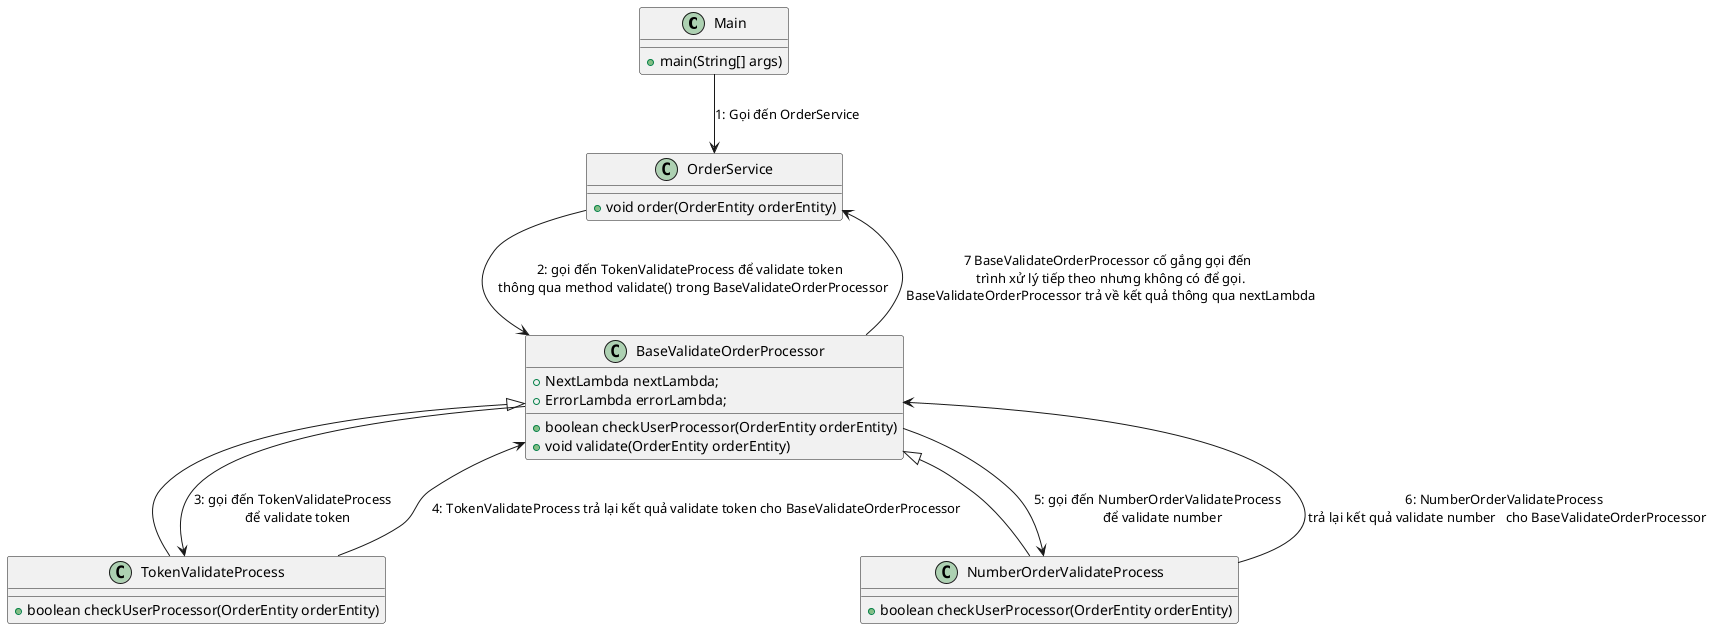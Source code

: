 @startuml
class Main{
    + main(String[] args)
}
class OrderService{
    + void order(OrderEntity orderEntity)
}
class BaseValidateOrderProcessor{
    + NextLambda nextLambda;
    +  ErrorLambda errorLambda;
    +  boolean checkUserProcessor(OrderEntity orderEntity)
    + void validate(OrderEntity orderEntity)
}
class TokenValidateProcess extends BaseValidateOrderProcessor {
    + boolean checkUserProcessor(OrderEntity orderEntity)
}
class NumberOrderValidateProcess  extends BaseValidateOrderProcessor{
    + boolean checkUserProcessor(OrderEntity orderEntity)
}

Main --> OrderService : 1: Gọi đến OrderService
OrderService --> BaseValidateOrderProcessor : 2: gọi đến TokenValidateProcess để validate token \n thông qua method validate() trong BaseValidateOrderProcessor
BaseValidateOrderProcessor --> TokenValidateProcess : 3: gọi đến TokenValidateProcess \n  để validate token
TokenValidateProcess --> BaseValidateOrderProcessor : 4: TokenValidateProcess trả lại kết quả validate token cho BaseValidateOrderProcessor
BaseValidateOrderProcessor --> NumberOrderValidateProcess : 5: gọi đến NumberOrderValidateProcess \n  để validate number
NumberOrderValidateProcess --> BaseValidateOrderProcessor : 6: NumberOrderValidateProcess \n trả lại kết quả validate number   cho BaseValidateOrderProcessor
BaseValidateOrderProcessor --> OrderService : 7 BaseValidateOrderProcessor cố gắng gọi đến \n  trình xử lý tiếp theo nhưng không có để gọi. \n BaseValidateOrderProcessor trả về kết quả thông qua nextLambda

@enduml
